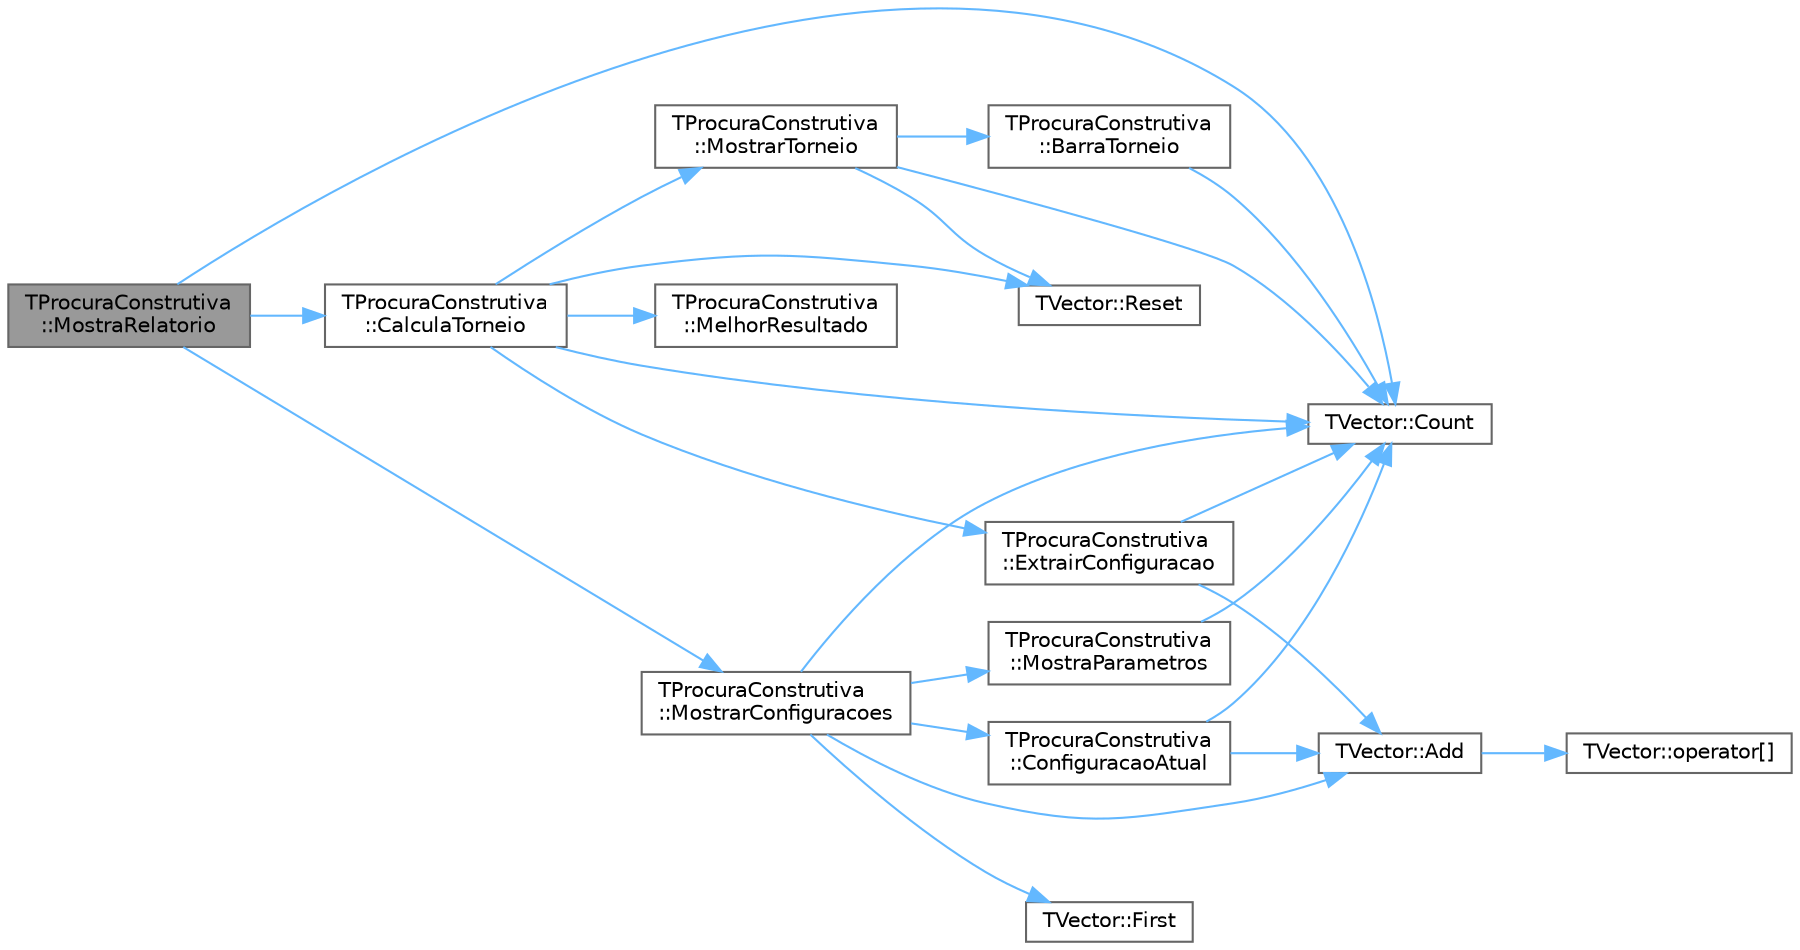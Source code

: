 digraph "TProcuraConstrutiva::MostraRelatorio"
{
 // LATEX_PDF_SIZE
  bgcolor="transparent";
  edge [fontname=Helvetica,fontsize=10,labelfontname=Helvetica,labelfontsize=10];
  node [fontname=Helvetica,fontsize=10,shape=box,height=0.2,width=0.4];
  rankdir="LR";
  Node1 [id="Node000001",label="TProcuraConstrutiva\l::MostraRelatorio",height=0.2,width=0.4,color="gray40", fillcolor="grey60", style="filled", fontcolor="black",tooltip=" "];
  Node1 -> Node2 [id="edge24_Node000001_Node000002",color="steelblue1",style="solid",tooltip=" "];
  Node2 [id="Node000002",label="TProcuraConstrutiva\l::CalculaTorneio",height=0.2,width=0.4,color="grey40", fillcolor="white", style="filled",URL="$classTProcuraConstrutiva.html#a589640c821d42dbcc476971995b511bf",tooltip=" "];
  Node2 -> Node3 [id="edge25_Node000002_Node000003",color="steelblue1",style="solid",tooltip=" "];
  Node3 [id="Node000003",label="TVector::Count",height=0.2,width=0.4,color="grey40", fillcolor="white", style="filled",URL="$classTVector.html#a427bf294df0ee2bf96e30d278c08389f",tooltip=" "];
  Node2 -> Node4 [id="edge26_Node000002_Node000004",color="steelblue1",style="solid",tooltip=" "];
  Node4 [id="Node000004",label="TProcuraConstrutiva\l::ExtrairConfiguracao",height=0.2,width=0.4,color="grey40", fillcolor="white", style="filled",URL="$classTProcuraConstrutiva.html#adc31f777cf89c56571baedd4a48cea47",tooltip=" "];
  Node4 -> Node5 [id="edge27_Node000004_Node000005",color="steelblue1",style="solid",tooltip=" "];
  Node5 [id="Node000005",label="TVector::Add",height=0.2,width=0.4,color="grey40", fillcolor="white", style="filled",URL="$classTVector.html#a21e44df6bc9513d711e2047abc5abf3d",tooltip=" "];
  Node5 -> Node6 [id="edge28_Node000005_Node000006",color="steelblue1",style="solid",tooltip=" "];
  Node6 [id="Node000006",label="TVector::operator[]",height=0.2,width=0.4,color="grey40", fillcolor="white", style="filled",URL="$classTVector.html#a372a42fd7c4a94fee43db36d6a339b33",tooltip=" "];
  Node4 -> Node3 [id="edge29_Node000004_Node000003",color="steelblue1",style="solid",tooltip=" "];
  Node2 -> Node7 [id="edge30_Node000002_Node000007",color="steelblue1",style="solid",tooltip=" "];
  Node7 [id="Node000007",label="TProcuraConstrutiva\l::MelhorResultado",height=0.2,width=0.4,color="grey40", fillcolor="white", style="filled",URL="$classTProcuraConstrutiva.html#a8f3b2ddaa879df23c5c9921cdfff0dd8",tooltip=" "];
  Node2 -> Node8 [id="edge31_Node000002_Node000008",color="steelblue1",style="solid",tooltip=" "];
  Node8 [id="Node000008",label="TProcuraConstrutiva\l::MostrarTorneio",height=0.2,width=0.4,color="grey40", fillcolor="white", style="filled",URL="$classTProcuraConstrutiva.html#a12b8afb0fe836f489ada61cb33eb5dee",tooltip=" "];
  Node8 -> Node9 [id="edge32_Node000008_Node000009",color="steelblue1",style="solid",tooltip=" "];
  Node9 [id="Node000009",label="TProcuraConstrutiva\l::BarraTorneio",height=0.2,width=0.4,color="grey40", fillcolor="white", style="filled",URL="$classTProcuraConstrutiva.html#a555a752a4e2bf6a0e5ba1454eeb16e38",tooltip=" "];
  Node9 -> Node3 [id="edge33_Node000009_Node000003",color="steelblue1",style="solid",tooltip=" "];
  Node8 -> Node3 [id="edge34_Node000008_Node000003",color="steelblue1",style="solid",tooltip=" "];
  Node8 -> Node10 [id="edge35_Node000008_Node000010",color="steelblue1",style="solid",tooltip=" "];
  Node10 [id="Node000010",label="TVector::Reset",height=0.2,width=0.4,color="grey40", fillcolor="white", style="filled",URL="$classTVector.html#a760d08c7094ac5563f8d969f9d9e32a4",tooltip=" "];
  Node2 -> Node10 [id="edge36_Node000002_Node000010",color="steelblue1",style="solid",tooltip=" "];
  Node1 -> Node3 [id="edge37_Node000001_Node000003",color="steelblue1",style="solid",tooltip=" "];
  Node1 -> Node11 [id="edge38_Node000001_Node000011",color="steelblue1",style="solid",tooltip=" "];
  Node11 [id="Node000011",label="TProcuraConstrutiva\l::MostrarConfiguracoes",height=0.2,width=0.4,color="grey40", fillcolor="white", style="filled",URL="$classTProcuraConstrutiva.html#a9d4bc5b86186bcba9cbee82588ada2fb",tooltip=" "];
  Node11 -> Node5 [id="edge39_Node000011_Node000005",color="steelblue1",style="solid",tooltip=" "];
  Node11 -> Node12 [id="edge40_Node000011_Node000012",color="steelblue1",style="solid",tooltip=" "];
  Node12 [id="Node000012",label="TProcuraConstrutiva\l::ConfiguracaoAtual",height=0.2,width=0.4,color="grey40", fillcolor="white", style="filled",URL="$classTProcuraConstrutiva.html#a4c50b21dc4dc6a689af754dfce6e272f",tooltip=" "];
  Node12 -> Node5 [id="edge41_Node000012_Node000005",color="steelblue1",style="solid",tooltip=" "];
  Node12 -> Node3 [id="edge42_Node000012_Node000003",color="steelblue1",style="solid",tooltip=" "];
  Node11 -> Node3 [id="edge43_Node000011_Node000003",color="steelblue1",style="solid",tooltip=" "];
  Node11 -> Node13 [id="edge44_Node000011_Node000013",color="steelblue1",style="solid",tooltip=" "];
  Node13 [id="Node000013",label="TVector::First",height=0.2,width=0.4,color="grey40", fillcolor="white", style="filled",URL="$classTVector.html#a05f29646493d42f3c77081b6031d70e5",tooltip=" "];
  Node11 -> Node14 [id="edge45_Node000011_Node000014",color="steelblue1",style="solid",tooltip=" "];
  Node14 [id="Node000014",label="TProcuraConstrutiva\l::MostraParametros",height=0.2,width=0.4,color="grey40", fillcolor="white", style="filled",URL="$classTProcuraConstrutiva.html#af74795a981510f72e0c7865cd758ab3b",tooltip=" "];
  Node14 -> Node3 [id="edge46_Node000014_Node000003",color="steelblue1",style="solid",tooltip=" "];
}
